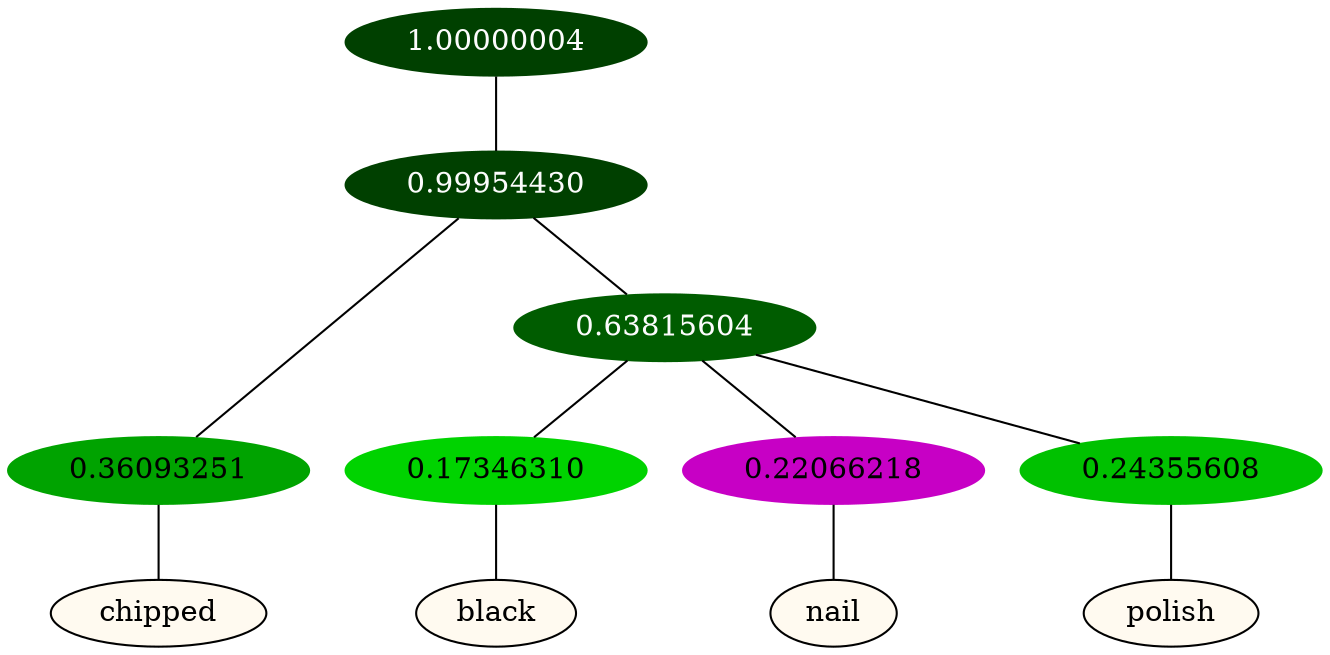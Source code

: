 graph {
	node [format=png height=0.15 nodesep=0.001 ordering=out overlap=prism overlap_scaling=0.01 ranksep=0.001 ratio=0.2 style=filled width=0.15]
	{
		rank=same
		a_w_2 [label=chipped color=black fillcolor=floralwhite style="filled,solid"]
		a_w_4 [label=black color=black fillcolor=floralwhite style="filled,solid"]
		a_w_5 [label=nail color=black fillcolor=floralwhite style="filled,solid"]
		a_w_6 [label=polish color=black fillcolor=floralwhite style="filled,solid"]
	}
	a_n_2 -- a_w_2
	a_n_4 -- a_w_4
	a_n_5 -- a_w_5
	a_n_6 -- a_w_6
	{
		rank=same
		a_n_2 [label=0.36093251 color="0.334 1.000 0.639" fontcolor=black]
		a_n_4 [label=0.17346310 color="0.334 1.000 0.827" fontcolor=black]
		a_n_5 [label=0.22066218 color="0.835 1.000 0.779" fontcolor=black]
		a_n_6 [label=0.24355608 color="0.334 1.000 0.756" fontcolor=black]
	}
	a_n_0 [label=1.00000004 color="0.334 1.000 0.250" fontcolor=grey99]
	a_n_1 [label=0.99954430 color="0.334 1.000 0.250" fontcolor=grey99]
	a_n_0 -- a_n_1
	a_n_1 -- a_n_2
	a_n_3 [label=0.63815604 color="0.334 1.000 0.362" fontcolor=grey99]
	a_n_1 -- a_n_3
	a_n_3 -- a_n_4
	a_n_3 -- a_n_5
	a_n_3 -- a_n_6
}
